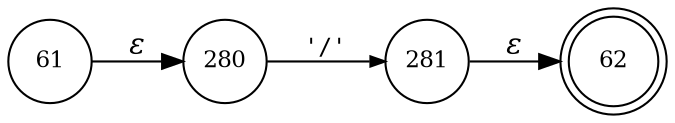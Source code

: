 digraph ATN {
rankdir=LR;
s62[fontsize=11, label="62", shape=doublecircle, fixedsize=true, width=.6];
s280[fontsize=11,label="280", shape=circle, fixedsize=true, width=.55, peripheries=1];
s281[fontsize=11,label="281", shape=circle, fixedsize=true, width=.55, peripheries=1];
s61[fontsize=11,label="61", shape=circle, fixedsize=true, width=.55, peripheries=1];
s61 -> s280 [fontname="Times-Italic", label="&epsilon;"];
s280 -> s281 [fontsize=11, fontname="Courier", arrowsize=.7, label = "'/'", arrowhead = normal];
s281 -> s62 [fontname="Times-Italic", label="&epsilon;"];
}